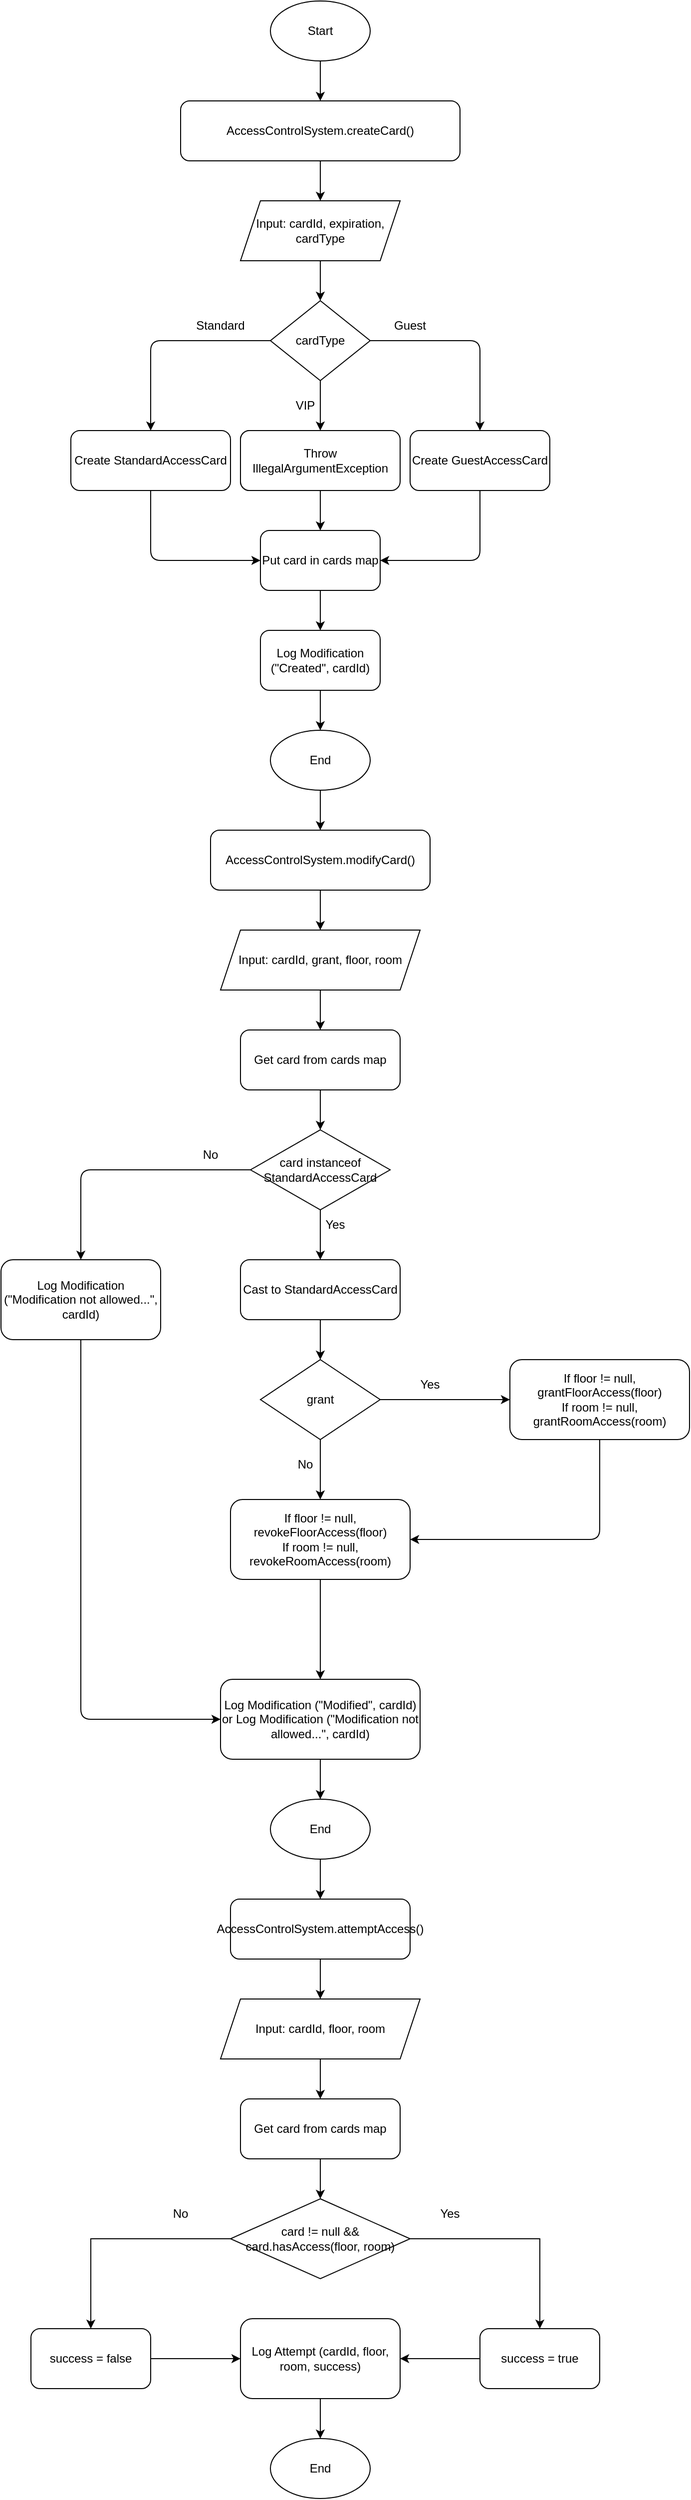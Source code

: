 <mxfile version="26.0.11">
  <diagram name="Page-1" id="2j5106XvHn0K-xGuoR3b">
    <mxGraphModel dx="2206" dy="1209" grid="1" gridSize="10" guides="1" tooltips="1" connect="1" arrows="1" fold="1" page="1" pageScale="1" pageWidth="850" pageHeight="1100" math="0" shadow="0">
      <root>
        <mxCell id="0" />
        <mxCell id="1" parent="0" />
        <mxCell id="2" value="Start" style="ellipse;whiteSpace=wrap;html=1;" parent="1" vertex="1">
          <mxGeometry x="360" y="20" width="100" height="60" as="geometry" />
        </mxCell>
        <mxCell id="3" value="AccessControlSystem.createCard()" style="rounded=1;whiteSpace=wrap;html=1;" parent="1" vertex="1">
          <mxGeometry x="270" y="120" width="280" height="60" as="geometry" />
        </mxCell>
        <mxCell id="4" parent="1" source="2" target="3" edge="1">
          <mxGeometry relative="1" as="geometry" />
        </mxCell>
        <mxCell id="5" value="Input: cardId, expiration, cardType" style="shape=parallelogram;perimeter=parallelogramPerimeter;whiteSpace=wrap;html=1;fixedSize=1;" parent="1" vertex="1">
          <mxGeometry x="330" y="220" width="160" height="60" as="geometry" />
        </mxCell>
        <mxCell id="6" parent="1" source="3" target="5" edge="1">
          <mxGeometry relative="1" as="geometry" />
        </mxCell>
        <mxCell id="RBgAfe0IcUGbEfYPq5ZH-76" style="edgeStyle=orthogonalEdgeStyle;rounded=0;orthogonalLoop=1;jettySize=auto;html=1;entryX=0.5;entryY=0;entryDx=0;entryDy=0;" edge="1" parent="1" source="7" target="19">
          <mxGeometry relative="1" as="geometry" />
        </mxCell>
        <mxCell id="7" value="cardType" style="rhombus;whiteSpace=wrap;html=1;" parent="1" vertex="1">
          <mxGeometry x="360" y="320" width="100" height="80" as="geometry" />
        </mxCell>
        <mxCell id="8" parent="1" source="5" target="7" edge="1">
          <mxGeometry relative="1" as="geometry" />
        </mxCell>
        <mxCell id="9" value="Standard" style="text;html=1;strokeColor=none;fillColor=none;align=center;verticalAlign=middle;whiteSpace=wrap;rounded=0;" parent="1" vertex="1">
          <mxGeometry x="280" y="330" width="60" height="30" as="geometry" />
        </mxCell>
        <mxCell id="10" value="VIP" style="text;html=1;strokeColor=none;fillColor=none;align=center;verticalAlign=middle;whiteSpace=wrap;rounded=0;" parent="1" vertex="1">
          <mxGeometry x="365" y="410" width="60" height="30" as="geometry" />
        </mxCell>
        <mxCell id="11" value="Guest" style="text;html=1;strokeColor=none;fillColor=none;align=center;verticalAlign=middle;whiteSpace=wrap;rounded=0;" parent="1" vertex="1">
          <mxGeometry x="470" y="330" width="60" height="30" as="geometry" />
        </mxCell>
        <mxCell id="13" value="Create StandardAccessCard" style="rounded=1;whiteSpace=wrap;html=1;" parent="1" vertex="1">
          <mxGeometry x="160" y="450" width="160" height="60" as="geometry" />
        </mxCell>
        <mxCell id="14" parent="1" source="7" target="13" edge="1">
          <mxGeometry x="-0.4" y="-10" relative="1" as="geometry">
            <mxPoint as="offset" />
            <mxPoint x="-10" y="-10" as="targetPoint" />
            <mxPoint x="20" y="-10" as="sourcePoint" />
            <Array as="points">
              <mxPoint x="240" y="360" />
              <mxPoint x="240" y="450" />
            </Array>
          </mxGeometry>
          <mxLabel align="center" relative="1" x="0.08" y="-1" as="label">
            <mxGeometry x="-1" y="-1" width="20" height="20" as="geometry">
              <mxPoint as="offset" />
            </mxGeometry>
          </mxLabel>
        </mxCell>
        <mxCell id="15" value="Create VIPAccessCard" style="rounded=1;whiteSpace=wrap;html=1;" parent="1" vertex="1">
          <mxGeometry x="330" y="450" width="120" height="60" as="geometry" />
        </mxCell>
        <mxCell id="17" value="Create GuestAccessCard" style="rounded=1;whiteSpace=wrap;html=1;" parent="1" vertex="1">
          <mxGeometry x="500" y="450" width="140" height="60" as="geometry" />
        </mxCell>
        <mxCell id="18" parent="1" source="7" target="17" edge="1">
          <mxGeometry relative="1" as="geometry">
            <mxPoint x="490" y="400" as="targetPoint" />
            <mxPoint x="490" y="320" as="sourcePoint" />
            <Array as="points">
              <mxPoint x="570" y="360" />
              <mxPoint x="570" y="450" />
            </Array>
          </mxGeometry>
          <mxLabel align="center" relative="1" x="-0.43" y="-1" as="label">
            <mxGeometry x="-1" y="-1" width="20" height="20" as="geometry">
              <mxPoint as="offset" />
            </mxGeometry>
          </mxLabel>
        </mxCell>
        <mxCell id="19" value="Throw IllegalArgumentException" style="rounded=1;whiteSpace=wrap;html=1;" parent="1" vertex="1">
          <mxGeometry x="330" y="450" width="160" height="60" as="geometry" />
        </mxCell>
        <mxCell id="21" value="Put card in cards map" style="whiteSpace=wrap;html=1;rounded=1;" parent="1" vertex="1">
          <mxGeometry x="350" y="550" width="120" height="60" as="geometry" />
        </mxCell>
        <mxCell id="22" parent="1" source="13" target="21" edge="1">
          <mxGeometry relative="1" as="geometry">
            <mxPoint x="330" y="580" as="targetPoint" />
            <mxPoint x="240" y="510" as="sourcePoint" />
            <Array as="points">
              <mxPoint x="240" y="580" />
            </Array>
          </mxGeometry>
        </mxCell>
        <mxCell id="25" parent="1" source="19" target="21" edge="1">
          <mxGeometry relative="1" as="geometry">
            <mxPoint x="410" y="510" as="sourcePoint" />
            <mxPoint x="410" y="550" as="targetPoint" />
          </mxGeometry>
        </mxCell>
        <mxCell id="26" value="Log Modification (&quot;Created&quot;, cardId)" style="whiteSpace=wrap;html=1;rounded=1;" parent="1" vertex="1">
          <mxGeometry x="350" y="650" width="120" height="60" as="geometry" />
        </mxCell>
        <mxCell id="27" parent="1" source="21" target="26" edge="1">
          <mxGeometry relative="1" as="geometry" />
        </mxCell>
        <mxCell id="28" value="End" style="ellipse;whiteSpace=wrap;html=1;" parent="1" vertex="1">
          <mxGeometry x="360" y="750" width="100" height="60" as="geometry" />
        </mxCell>
        <mxCell id="29" parent="1" source="26" target="28" edge="1">
          <mxGeometry relative="1" as="geometry" />
        </mxCell>
        <mxCell id="30" value="AccessControlSystem.modifyCard()" style="rounded=1;whiteSpace=wrap;html=1;" parent="1" vertex="1">
          <mxGeometry x="300" y="850" width="220" height="60" as="geometry" />
        </mxCell>
        <mxCell id="31" parent="1" source="28" target="30" edge="1">
          <mxGeometry relative="1" as="geometry" />
        </mxCell>
        <mxCell id="32" value="Input: cardId, grant, floor, room" style="shape=parallelogram;perimeter=parallelogramPerimeter;whiteSpace=wrap;html=1;fixedSize=1;" parent="1" vertex="1">
          <mxGeometry x="310" y="950" width="200" height="60" as="geometry" />
        </mxCell>
        <mxCell id="33" parent="1" source="30" target="32" edge="1">
          <mxGeometry relative="1" as="geometry" />
        </mxCell>
        <mxCell id="34" value="Get card from cards map" style="whiteSpace=wrap;html=1;rounded=1;" parent="1" vertex="1">
          <mxGeometry x="330" y="1050" width="160" height="60" as="geometry" />
        </mxCell>
        <mxCell id="35" parent="1" source="32" target="34" edge="1">
          <mxGeometry relative="1" as="geometry" />
        </mxCell>
        <mxCell id="RBgAfe0IcUGbEfYPq5ZH-80" style="edgeStyle=orthogonalEdgeStyle;rounded=0;orthogonalLoop=1;jettySize=auto;html=1;entryX=0.5;entryY=0;entryDx=0;entryDy=0;" edge="1" parent="1" source="36" target="42">
          <mxGeometry relative="1" as="geometry" />
        </mxCell>
        <mxCell id="36" value="card instanceof StandardAccessCard" style="rhombus;whiteSpace=wrap;html=1;" parent="1" vertex="1">
          <mxGeometry x="340" y="1150" width="140" height="80" as="geometry" />
        </mxCell>
        <mxCell id="37" parent="1" source="34" target="36" edge="1">
          <mxGeometry relative="1" as="geometry" />
        </mxCell>
        <mxCell id="38" value="Yes" style="text;html=1;strokeColor=none;fillColor=none;align=center;verticalAlign=middle;whiteSpace=wrap;rounded=0;" parent="1" vertex="1">
          <mxGeometry x="405" y="1230" width="40" height="30" as="geometry" />
        </mxCell>
        <mxCell id="39" value="No" style="text;html=1;strokeColor=none;fillColor=none;align=center;verticalAlign=middle;whiteSpace=wrap;rounded=0;" parent="1" vertex="1">
          <mxGeometry x="280" y="1160" width="40" height="30" as="geometry" />
        </mxCell>
        <mxCell id="40" value="Log Modification (&quot;Modification not allowed...&quot;, cardId)" style="whiteSpace=wrap;html=1;rounded=1;" parent="1" vertex="1">
          <mxGeometry x="90" y="1280" width="160" height="80" as="geometry" />
        </mxCell>
        <mxCell id="41" style="entryX=0.5;entryY=0;entryDx=0;entryDy=0;" parent="1" source="36" target="40" edge="1">
          <mxGeometry relative="1" as="geometry">
            <mxPoint x="320" y="1240" as="targetPoint" />
            <mxPoint x="320" y="1160" as="sourcePoint" />
            <Array as="points">
              <mxPoint x="330" y="1190" />
              <mxPoint x="240" y="1190" />
              <mxPoint x="170" y="1190" />
            </Array>
          </mxGeometry>
          <mxLabel align="center" relative="1" x="0.25" y="-1" as="label">
            <mxGeometry x="-1" y="-1" width="20" height="20" as="geometry">
              <mxPoint as="offset" />
            </mxGeometry>
          </mxLabel>
        </mxCell>
        <mxCell id="42" value="Cast to StandardAccessCard" style="whiteSpace=wrap;html=1;rounded=1;" parent="1" vertex="1">
          <mxGeometry x="330" y="1280" width="160" height="60" as="geometry" />
        </mxCell>
        <mxCell id="RBgAfe0IcUGbEfYPq5ZH-81" style="edgeStyle=orthogonalEdgeStyle;rounded=0;orthogonalLoop=1;jettySize=auto;html=1;entryX=0.5;entryY=0;entryDx=0;entryDy=0;" edge="1" parent="1" source="44" target="50">
          <mxGeometry relative="1" as="geometry" />
        </mxCell>
        <mxCell id="RBgAfe0IcUGbEfYPq5ZH-82" style="edgeStyle=orthogonalEdgeStyle;rounded=0;orthogonalLoop=1;jettySize=auto;html=1;entryX=0;entryY=0.5;entryDx=0;entryDy=0;" edge="1" parent="1" source="44" target="48">
          <mxGeometry relative="1" as="geometry" />
        </mxCell>
        <mxCell id="44" value="grant" style="rhombus;whiteSpace=wrap;html=1;" parent="1" vertex="1">
          <mxGeometry x="350" y="1380" width="120" height="80" as="geometry" />
        </mxCell>
        <mxCell id="45" parent="1" source="42" target="44" edge="1">
          <mxGeometry relative="1" as="geometry" />
        </mxCell>
        <mxCell id="46" value="Yes" style="text;html=1;strokeColor=none;fillColor=none;align=center;verticalAlign=middle;whiteSpace=wrap;rounded=0;" parent="1" vertex="1">
          <mxGeometry x="500" y="1390" width="40" height="30" as="geometry" />
        </mxCell>
        <mxCell id="47" value="No" style="text;html=1;strokeColor=none;fillColor=none;align=center;verticalAlign=middle;whiteSpace=wrap;rounded=0;" parent="1" vertex="1">
          <mxGeometry x="375" y="1470" width="40" height="30" as="geometry" />
        </mxCell>
        <mxCell id="48" value="If floor != null, grantFloorAccess(floor)&lt;br&gt;If room != null, grantRoomAccess(room)" style="whiteSpace=wrap;html=1;rounded=1;" parent="1" vertex="1">
          <mxGeometry x="600" y="1380" width="180" height="80" as="geometry" />
        </mxCell>
        <mxCell id="50" value="If floor != null, revokeFloorAccess(floor)&lt;br&gt;If room != null, revokeRoomAccess(room)" style="whiteSpace=wrap;html=1;rounded=1;" parent="1" vertex="1">
          <mxGeometry x="320" y="1520" width="180" height="80" as="geometry" />
        </mxCell>
        <mxCell id="52" value="Log Modification (&quot;Modified&quot;, cardId) or Log Modification (&quot;Modification not allowed...&quot;, cardId)" style="whiteSpace=wrap;html=1;rounded=1;" parent="1" vertex="1">
          <mxGeometry x="310" y="1700" width="200" height="80" as="geometry" />
        </mxCell>
        <mxCell id="53" parent="1" source="50" target="52" edge="1">
          <mxGeometry relative="1" as="geometry" />
        </mxCell>
        <mxCell id="56" value="End" style="ellipse;whiteSpace=wrap;html=1;" parent="1" vertex="1">
          <mxGeometry x="360" y="1820" width="100" height="60" as="geometry" />
        </mxCell>
        <mxCell id="57" parent="1" source="52" target="56" edge="1">
          <mxGeometry relative="1" as="geometry" />
        </mxCell>
        <mxCell id="58" value="AccessControlSystem.attemptAccess()" style="rounded=1;whiteSpace=wrap;html=1;" parent="1" vertex="1">
          <mxGeometry x="320" y="1920" width="180" height="60" as="geometry" />
        </mxCell>
        <mxCell id="59" style="entryX=0.5;entryY=0;entryDx=0;entryDy=0;" parent="1" source="56" target="58" edge="1">
          <mxGeometry relative="1" as="geometry">
            <mxPoint x="410" y="1910" as="targetPoint" />
          </mxGeometry>
        </mxCell>
        <mxCell id="60" value="Input: cardId, floor, room" style="shape=parallelogram;perimeter=parallelogramPerimeter;whiteSpace=wrap;html=1;fixedSize=1;" parent="1" vertex="1">
          <mxGeometry x="310" y="2020" width="200" height="60" as="geometry" />
        </mxCell>
        <mxCell id="61" style="exitX=0.5;exitY=1;exitDx=0;exitDy=0;" parent="1" source="58" target="60" edge="1">
          <mxGeometry relative="1" as="geometry">
            <mxPoint x="430" y="1800" as="sourcePoint" />
          </mxGeometry>
        </mxCell>
        <mxCell id="62" value="Get card from cards map" style="whiteSpace=wrap;html=1;rounded=1;" parent="1" vertex="1">
          <mxGeometry x="330" y="2120" width="160" height="60" as="geometry" />
        </mxCell>
        <mxCell id="63" parent="1" source="60" target="62" edge="1">
          <mxGeometry relative="1" as="geometry" />
        </mxCell>
        <mxCell id="RBgAfe0IcUGbEfYPq5ZH-85" style="edgeStyle=orthogonalEdgeStyle;rounded=0;orthogonalLoop=1;jettySize=auto;html=1;entryX=0.5;entryY=0;entryDx=0;entryDy=0;" edge="1" parent="1" source="64" target="68">
          <mxGeometry relative="1" as="geometry" />
        </mxCell>
        <mxCell id="RBgAfe0IcUGbEfYPq5ZH-86" style="edgeStyle=orthogonalEdgeStyle;rounded=0;orthogonalLoop=1;jettySize=auto;html=1;entryX=0.5;entryY=0;entryDx=0;entryDy=0;" edge="1" parent="1" source="64" target="70">
          <mxGeometry relative="1" as="geometry" />
        </mxCell>
        <mxCell id="64" value="card != null &amp;&amp; card.hasAccess(floor, room)" style="rhombus;whiteSpace=wrap;html=1;" parent="1" vertex="1">
          <mxGeometry x="320" y="2220" width="180" height="80" as="geometry" />
        </mxCell>
        <mxCell id="65" parent="1" source="62" target="64" edge="1">
          <mxGeometry relative="1" as="geometry" />
        </mxCell>
        <mxCell id="66" value="Yes" style="text;html=1;strokeColor=none;fillColor=none;align=center;verticalAlign=middle;whiteSpace=wrap;rounded=0;" parent="1" vertex="1">
          <mxGeometry x="520" y="2220" width="40" height="30" as="geometry" />
        </mxCell>
        <mxCell id="67" value="No" style="text;html=1;strokeColor=none;fillColor=none;align=center;verticalAlign=middle;whiteSpace=wrap;rounded=0;" parent="1" vertex="1">
          <mxGeometry x="250" y="2220" width="40" height="30" as="geometry" />
        </mxCell>
        <mxCell id="RBgAfe0IcUGbEfYPq5ZH-88" style="edgeStyle=orthogonalEdgeStyle;rounded=0;orthogonalLoop=1;jettySize=auto;html=1;entryX=1;entryY=0.5;entryDx=0;entryDy=0;" edge="1" parent="1" source="68" target="72">
          <mxGeometry relative="1" as="geometry" />
        </mxCell>
        <mxCell id="68" value="success = true" style="whiteSpace=wrap;html=1;rounded=1;" parent="1" vertex="1">
          <mxGeometry x="570" y="2350" width="120" height="60" as="geometry" />
        </mxCell>
        <mxCell id="RBgAfe0IcUGbEfYPq5ZH-87" style="edgeStyle=orthogonalEdgeStyle;rounded=0;orthogonalLoop=1;jettySize=auto;html=1;entryX=0;entryY=0.5;entryDx=0;entryDy=0;" edge="1" parent="1" source="70" target="72">
          <mxGeometry relative="1" as="geometry" />
        </mxCell>
        <mxCell id="70" value="success = false" style="whiteSpace=wrap;html=1;rounded=1;" parent="1" vertex="1">
          <mxGeometry x="120" y="2350" width="120" height="60" as="geometry" />
        </mxCell>
        <mxCell id="72" value="Log Attempt (cardId, floor, room, success)" style="whiteSpace=wrap;html=1;rounded=1;" parent="1" vertex="1">
          <mxGeometry x="330" y="2340" width="160" height="80" as="geometry" />
        </mxCell>
        <mxCell id="75" value="End" style="ellipse;whiteSpace=wrap;html=1;" parent="1" vertex="1">
          <mxGeometry x="360" y="2460" width="100" height="60" as="geometry" />
        </mxCell>
        <mxCell id="76" parent="1" source="72" target="75" edge="1">
          <mxGeometry relative="1" as="geometry" />
        </mxCell>
        <mxCell id="RBgAfe0IcUGbEfYPq5ZH-79" style="entryX=1;entryY=0.5;entryDx=0;entryDy=0;" edge="1" parent="1" target="21">
          <mxGeometry relative="1" as="geometry">
            <mxPoint x="680" y="580" as="targetPoint" />
            <mxPoint x="570" y="510" as="sourcePoint" />
            <Array as="points">
              <mxPoint x="570" y="580" />
            </Array>
          </mxGeometry>
        </mxCell>
        <mxCell id="RBgAfe0IcUGbEfYPq5ZH-83" style="entryX=1;entryY=0.5;entryDx=0;entryDy=0;" edge="1" parent="1" target="50">
          <mxGeometry relative="1" as="geometry">
            <mxPoint x="590" y="1530" as="targetPoint" />
            <mxPoint x="690" y="1460" as="sourcePoint" />
            <Array as="points">
              <mxPoint x="690" y="1560" />
            </Array>
          </mxGeometry>
        </mxCell>
        <mxCell id="RBgAfe0IcUGbEfYPq5ZH-84" style="entryX=0;entryY=0.5;entryDx=0;entryDy=0;exitX=0.5;exitY=1;exitDx=0;exitDy=0;" edge="1" parent="1" source="40" target="52">
          <mxGeometry relative="1" as="geometry">
            <mxPoint x="50" y="1460" as="targetPoint" />
            <mxPoint x="240" y="1360" as="sourcePoint" />
            <Array as="points">
              <mxPoint x="170" y="1540" />
              <mxPoint x="170" y="1740" />
              <mxPoint x="240" y="1740" />
            </Array>
          </mxGeometry>
        </mxCell>
      </root>
    </mxGraphModel>
  </diagram>
</mxfile>
